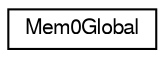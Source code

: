digraph "Graphical Class Hierarchy"
{
  edge [fontname="FreeSans",fontsize="10",labelfontname="FreeSans",labelfontsize="10"];
  node [fontname="FreeSans",fontsize="10",shape=record];
  rankdir="LR";
  Node0 [label="Mem0Global",height=0.2,width=0.4,color="black", fillcolor="white", style="filled",URL="$structMem0Global.html"];
}
